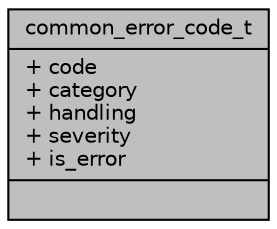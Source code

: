 digraph "common_error_code_t"
{
 // INTERACTIVE_SVG=YES
 // LATEX_PDF_SIZE
  bgcolor="transparent";
  edge [fontname="Helvetica",fontsize="10",labelfontname="Helvetica",labelfontsize="10"];
  node [fontname="Helvetica",fontsize="10",shape=record];
  Node1 [label="{common_error_code_t\n|+ code\l+ category\l+ handling\l+ severity\l+ is_error\l|}",height=0.2,width=0.4,color="black", fillcolor="grey75", style="filled", fontcolor="black",tooltip=" "];
}
